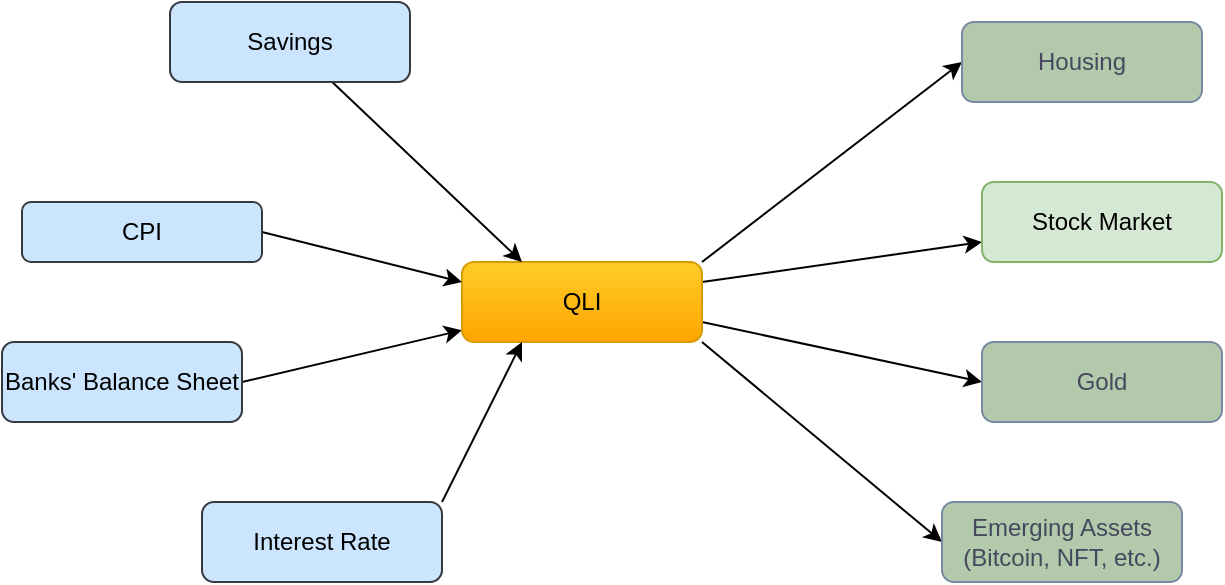 <mxfile pages="3">
    <diagram id="C5RBs43oDa-KdzZeNtuy" name="concept">
        <mxGraphModel dx="1145" dy="771" grid="1" gridSize="10" guides="1" tooltips="1" connect="1" arrows="1" fold="1" page="1" pageScale="1" pageWidth="827" pageHeight="1169" math="0" shadow="0">
            <root>
                <mxCell id="WIyWlLk6GJQsqaUBKTNV-0"/>
                <mxCell id="WIyWlLk6GJQsqaUBKTNV-1" parent="WIyWlLk6GJQsqaUBKTNV-0"/>
                <mxCell id="46C1zrqNfPV2H7ZZXKrt-6" style="edgeStyle=orthogonalEdgeStyle;rounded=1;orthogonalLoop=1;jettySize=auto;html=1;exitX=0.75;exitY=0;exitDx=0;exitDy=0;entryX=0.675;entryY=1;entryDx=0;entryDy=0;entryPerimeter=0;strokeColor=#788AA3;fontColor=#46495D;" parent="WIyWlLk6GJQsqaUBKTNV-1" target="WIyWlLk6GJQsqaUBKTNV-12" edge="1">
                    <mxGeometry relative="1" as="geometry">
                        <mxPoint x="290" y="190" as="sourcePoint"/>
                    </mxGeometry>
                </mxCell>
                <mxCell id="46C1zrqNfPV2H7ZZXKrt-24" style="edgeStyle=orthogonalEdgeStyle;rounded=1;orthogonalLoop=1;jettySize=auto;html=1;exitX=0.75;exitY=0;exitDx=0;exitDy=0;entryX=0.75;entryY=0;entryDx=0;entryDy=0;strokeColor=#788AA3;fontColor=#46495D;startArrow=none;" parent="WIyWlLk6GJQsqaUBKTNV-1" source="46C1zrqNfPV2H7ZZXKrt-3" edge="1">
                    <mxGeometry relative="1" as="geometry">
                        <mxPoint x="670" y="200" as="targetPoint"/>
                    </mxGeometry>
                </mxCell>
                <mxCell id="46C1zrqNfPV2H7ZZXKrt-5" style="edgeStyle=orthogonalEdgeStyle;rounded=1;orthogonalLoop=1;jettySize=auto;html=1;exitX=0.5;exitY=1;exitDx=0;exitDy=0;entryX=0.75;entryY=1;entryDx=0;entryDy=0;strokeColor=#788AA3;fontColor=#46495D;" parent="WIyWlLk6GJQsqaUBKTNV-1" source="46C1zrqNfPV2H7ZZXKrt-3" edge="1">
                    <mxGeometry relative="1" as="geometry">
                        <mxPoint x="290" y="230" as="targetPoint"/>
                    </mxGeometry>
                </mxCell>
                <mxCell id="46C1zrqNfPV2H7ZZXKrt-10" style="edgeStyle=orthogonalEdgeStyle;rounded=1;orthogonalLoop=1;jettySize=auto;html=1;exitX=0.75;exitY=1;exitDx=0;exitDy=0;entryX=0.75;entryY=0;entryDx=0;entryDy=0;strokeColor=#788AA3;fontColor=#46495D;startArrow=none;" parent="WIyWlLk6GJQsqaUBKTNV-1" source="46C1zrqNfPV2H7ZZXKrt-39" edge="1">
                    <mxGeometry relative="1" as="geometry">
                        <mxPoint x="420" y="435" as="targetPoint"/>
                    </mxGeometry>
                </mxCell>
                <mxCell id="46C1zrqNfPV2H7ZZXKrt-41" style="edgeStyle=orthogonalEdgeStyle;rounded=1;orthogonalLoop=1;jettySize=auto;html=1;exitX=0.75;exitY=0;exitDx=0;exitDy=0;entryX=0.4;entryY=1.025;entryDx=0;entryDy=0;entryPerimeter=0;fontColor=#46495D;strokeColor=#788AA3;fillColor=#B2C9AB;" parent="WIyWlLk6GJQsqaUBKTNV-1" source="46C1zrqNfPV2H7ZZXKrt-39" edge="1">
                    <mxGeometry relative="1" as="geometry">
                        <mxPoint x="628" y="241" as="targetPoint"/>
                    </mxGeometry>
                </mxCell>
                <mxCell id="46C1zrqNfPV2H7ZZXKrt-47" style="edgeStyle=orthogonalEdgeStyle;rounded=1;orthogonalLoop=1;jettySize=auto;html=1;exitX=0.25;exitY=1;exitDx=0;exitDy=0;entryX=1;entryY=0.5;entryDx=0;entryDy=0;fontColor=#46495D;strokeColor=#788AA3;fillColor=#B2C9AB;" parent="WIyWlLk6GJQsqaUBKTNV-1" source="46C1zrqNfPV2H7ZZXKrt-39" edge="1">
                    <mxGeometry relative="1" as="geometry">
                        <mxPoint x="380" y="530" as="targetPoint"/>
                    </mxGeometry>
                </mxCell>
                <mxCell id="46C1zrqNfPV2H7ZZXKrt-43" style="edgeStyle=orthogonalEdgeStyle;rounded=1;orthogonalLoop=1;jettySize=auto;html=1;exitX=0;exitY=0.5;exitDx=0;exitDy=0;entryX=0.75;entryY=1;entryDx=0;entryDy=0;fontColor=#46495D;strokeColor=#788AA3;fillColor=#B2C9AB;" parent="WIyWlLk6GJQsqaUBKTNV-1" source="46C1zrqNfPV2H7ZZXKrt-42" edge="1">
                    <mxGeometry relative="1" as="geometry">
                        <Array as="points">
                            <mxPoint x="650" y="85"/>
                            <mxPoint x="650" y="490"/>
                            <mxPoint x="420" y="490"/>
                        </Array>
                        <mxPoint x="420" y="475" as="targetPoint"/>
                    </mxGeometry>
                </mxCell>
                <mxCell id="46C1zrqNfPV2H7ZZXKrt-44" style="edgeStyle=orthogonalEdgeStyle;rounded=1;orthogonalLoop=1;jettySize=auto;html=1;exitX=0.5;exitY=0;exitDx=0;exitDy=0;entryX=0.658;entryY=0.9;entryDx=0;entryDy=0;entryPerimeter=0;fontColor=#46495D;strokeColor=#788AA3;fillColor=#B2C9AB;" parent="WIyWlLk6GJQsqaUBKTNV-1" source="46C1zrqNfPV2H7ZZXKrt-42" edge="1">
                    <mxGeometry relative="1" as="geometry">
                        <mxPoint x="748.96" y="142" as="targetPoint"/>
                    </mxGeometry>
                </mxCell>
                <mxCell id="13" style="edgeStyle=none;html=1;exitX=1;exitY=0.5;exitDx=0;exitDy=0;fontColor=#000000;" edge="1" parent="WIyWlLk6GJQsqaUBKTNV-1" source="0" target="1">
                    <mxGeometry relative="1" as="geometry"/>
                </mxCell>
                <mxCell id="0" value="Banks' Balance Sheet" style="rounded=1;whiteSpace=wrap;html=1;fontSize=12;glass=0;strokeWidth=1;shadow=0;fillColor=#cce5ff;strokeColor=#36393d;fontColor=#000000;" vertex="1" parent="WIyWlLk6GJQsqaUBKTNV-1">
                    <mxGeometry x="330" y="330" width="120" height="40" as="geometry"/>
                </mxCell>
                <mxCell id="15" style="edgeStyle=none;html=1;exitX=1;exitY=0;exitDx=0;exitDy=0;entryX=0;entryY=0.5;entryDx=0;entryDy=0;fontColor=#000000;" edge="1" parent="WIyWlLk6GJQsqaUBKTNV-1" source="1" target="6">
                    <mxGeometry relative="1" as="geometry"/>
                </mxCell>
                <mxCell id="16" style="edgeStyle=none;html=1;exitX=1;exitY=0.25;exitDx=0;exitDy=0;entryX=0;entryY=0.75;entryDx=0;entryDy=0;fontColor=#000000;" edge="1" parent="WIyWlLk6GJQsqaUBKTNV-1" source="1" target="2">
                    <mxGeometry relative="1" as="geometry"/>
                </mxCell>
                <mxCell id="17" style="edgeStyle=none;html=1;exitX=1;exitY=0.75;exitDx=0;exitDy=0;entryX=0;entryY=0.5;entryDx=0;entryDy=0;fontColor=#000000;" edge="1" parent="WIyWlLk6GJQsqaUBKTNV-1" source="1" target="7">
                    <mxGeometry relative="1" as="geometry"/>
                </mxCell>
                <mxCell id="18" style="edgeStyle=none;html=1;exitX=1;exitY=1;exitDx=0;exitDy=0;entryX=0;entryY=0.5;entryDx=0;entryDy=0;fontColor=#000000;" edge="1" parent="WIyWlLk6GJQsqaUBKTNV-1" source="1" target="3">
                    <mxGeometry relative="1" as="geometry"/>
                </mxCell>
                <mxCell id="1" value="QLI" style="rounded=1;whiteSpace=wrap;html=1;fontSize=12;glass=0;strokeWidth=1;shadow=0;fillColor=#ffcd28;strokeColor=#d79b00;gradientColor=#ffa500;" vertex="1" parent="WIyWlLk6GJQsqaUBKTNV-1">
                    <mxGeometry x="560" y="290" width="120" height="40" as="geometry"/>
                </mxCell>
                <mxCell id="2" value="Stock Market" style="rounded=1;whiteSpace=wrap;html=1;fontSize=12;glass=0;strokeWidth=1;shadow=0;fillColor=#d5e8d4;strokeColor=#82b366;fontColor=#000000;" vertex="1" parent="WIyWlLk6GJQsqaUBKTNV-1">
                    <mxGeometry x="820" y="250" width="120" height="40" as="geometry"/>
                </mxCell>
                <mxCell id="3" value="Emerging Assets&lt;br&gt;(Bitcoin, NFT, etc.)" style="rounded=1;whiteSpace=wrap;html=1;fontSize=12;glass=0;strokeWidth=1;shadow=0;fillColor=#B2C9AB;strokeColor=#788AA3;fontColor=#46495D;" vertex="1" parent="WIyWlLk6GJQsqaUBKTNV-1">
                    <mxGeometry x="800" y="410" width="120" height="40" as="geometry"/>
                </mxCell>
                <mxCell id="11" style="edgeStyle=none;html=1;entryX=0.25;entryY=0;entryDx=0;entryDy=0;fontColor=#000000;" edge="1" parent="WIyWlLk6GJQsqaUBKTNV-1" source="5" target="1">
                    <mxGeometry relative="1" as="geometry"/>
                </mxCell>
                <mxCell id="5" value="Savings" style="rounded=1;whiteSpace=wrap;html=1;fontSize=12;glass=0;strokeWidth=1;shadow=0;fillColor=#cce5ff;strokeColor=#36393d;fontColor=#000000;" vertex="1" parent="WIyWlLk6GJQsqaUBKTNV-1">
                    <mxGeometry x="414" y="160" width="120" height="40" as="geometry"/>
                </mxCell>
                <mxCell id="6" value="Housing" style="rounded=1;whiteSpace=wrap;html=1;fontSize=12;glass=0;strokeWidth=1;shadow=0;fillColor=#B2C9AB;strokeColor=#788AA3;fontColor=#46495D;" vertex="1" parent="WIyWlLk6GJQsqaUBKTNV-1">
                    <mxGeometry x="810" y="170" width="120" height="40" as="geometry"/>
                </mxCell>
                <mxCell id="7" value="Gold" style="rounded=1;whiteSpace=wrap;html=1;fontSize=12;glass=0;strokeWidth=1;shadow=0;fillColor=#B2C9AB;strokeColor=#788AA3;fontColor=#46495D;" vertex="1" parent="WIyWlLk6GJQsqaUBKTNV-1">
                    <mxGeometry x="820" y="330" width="120" height="40" as="geometry"/>
                </mxCell>
                <mxCell id="12" style="edgeStyle=none;html=1;exitX=1;exitY=0.5;exitDx=0;exitDy=0;entryX=0;entryY=0.25;entryDx=0;entryDy=0;fontColor=#000000;" edge="1" parent="WIyWlLk6GJQsqaUBKTNV-1" source="9" target="1">
                    <mxGeometry relative="1" as="geometry"/>
                </mxCell>
                <mxCell id="9" value="CPI" style="rounded=1;whiteSpace=wrap;html=1;fontSize=12;glass=0;strokeWidth=1;shadow=0;fillColor=#cce5ff;strokeColor=#36393d;fontColor=#000000;" vertex="1" parent="WIyWlLk6GJQsqaUBKTNV-1">
                    <mxGeometry x="340" y="260" width="120" height="30" as="geometry"/>
                </mxCell>
                <mxCell id="14" style="edgeStyle=none;html=1;exitX=1;exitY=0;exitDx=0;exitDy=0;entryX=0.25;entryY=1;entryDx=0;entryDy=0;fontColor=#000000;" edge="1" parent="WIyWlLk6GJQsqaUBKTNV-1" source="10" target="1">
                    <mxGeometry relative="1" as="geometry"/>
                </mxCell>
                <mxCell id="10" value="Interest Rate" style="rounded=1;whiteSpace=wrap;html=1;fontSize=12;glass=0;strokeWidth=1;shadow=0;fillColor=#cce5ff;strokeColor=#36393d;fontColor=#000000;" vertex="1" parent="WIyWlLk6GJQsqaUBKTNV-1">
                    <mxGeometry x="430" y="410" width="120" height="40" as="geometry"/>
                </mxCell>
            </root>
        </mxGraphModel>
    </diagram>
    <diagram id="NNsAt_jduuyerDblZ2Vs" name="architecture">
        <mxGraphModel dx="802" dy="566" grid="1" gridSize="10" guides="1" tooltips="1" connect="1" arrows="1" fold="1" page="1" pageScale="1" pageWidth="827" pageHeight="1169" math="0" shadow="0">
            <root>
                <mxCell id="CKZqvwoXIe6cBRnnbAcG-0"/>
                <mxCell id="CKZqvwoXIe6cBRnnbAcG-1" parent="CKZqvwoXIe6cBRnnbAcG-0"/>
                <mxCell id="oso1BwOqgX3VS6e-6wmC-3" value="Economy" style="group;fontStyle=1;rounded=1;strokeColor=default;shadow=1;" vertex="1" connectable="0" parent="CKZqvwoXIe6cBRnnbAcG-1">
                    <mxGeometry x="210" y="190" width="340" height="350" as="geometry"/>
                </mxCell>
                <mxCell id="lI1vc82rHORZV2ty-l43-1" style="edgeStyle=orthogonalEdgeStyle;rounded=0;orthogonalLoop=1;jettySize=auto;html=1;exitX=1;exitY=0.75;exitDx=0;exitDy=0;" edge="1" parent="oso1BwOqgX3VS6e-6wmC-3" source="JGRdY1BgHVwiVRzi3HH6-1" target="lI1vc82rHORZV2ty-l43-0">
                    <mxGeometry relative="1" as="geometry"/>
                </mxCell>
                <mxCell id="JGRdY1BgHVwiVRzi3HH6-1" value="Indicators" style="rounded=1;whiteSpace=wrap;html=1;fillColor=#d5e8d4;strokeColor=#82b366;arcSize=50;" vertex="1" parent="oso1BwOqgX3VS6e-6wmC-3">
                    <mxGeometry x="100" y="159.999" width="136" height="67.742" as="geometry"/>
                </mxCell>
                <mxCell id="oso1BwOqgX3VS6e-6wmC-0" style="edgeStyle=orthogonalEdgeStyle;rounded=0;orthogonalLoop=1;jettySize=auto;html=1;" edge="1" parent="oso1BwOqgX3VS6e-6wmC-3" source="JGRdY1BgHVwiVRzi3HH6-2" target="JGRdY1BgHVwiVRzi3HH6-1">
                    <mxGeometry relative="1" as="geometry"/>
                </mxCell>
                <mxCell id="oso1BwOqgX3VS6e-6wmC-8" value="timely processing" style="edgeLabel;html=1;align=center;verticalAlign=middle;resizable=0;points=[];" vertex="1" connectable="0" parent="oso1BwOqgX3VS6e-6wmC-0">
                    <mxGeometry x="-0.573" y="3" relative="1" as="geometry">
                        <mxPoint as="offset"/>
                    </mxGeometry>
                </mxCell>
                <mxCell id="JGRdY1BgHVwiVRzi3HH6-2" value="Markets" style="rounded=1;whiteSpace=wrap;html=1;" vertex="1" parent="oso1BwOqgX3VS6e-6wmC-3">
                    <mxGeometry x="-15.997" y="60" width="136" height="67.742" as="geometry"/>
                </mxCell>
                <mxCell id="oso1BwOqgX3VS6e-6wmC-1" style="edgeStyle=orthogonalEdgeStyle;rounded=0;orthogonalLoop=1;jettySize=auto;html=1;exitX=0;exitY=0.25;exitDx=0;exitDy=0;" edge="1" parent="oso1BwOqgX3VS6e-6wmC-3" source="JGRdY1BgHVwiVRzi3HH6-3" target="JGRdY1BgHVwiVRzi3HH6-1">
                    <mxGeometry relative="1" as="geometry"/>
                </mxCell>
                <mxCell id="oso1BwOqgX3VS6e-6wmC-7" value="Import" style="edgeLabel;html=1;align=center;verticalAlign=middle;resizable=0;points=[];" vertex="1" connectable="0" parent="oso1BwOqgX3VS6e-6wmC-1">
                    <mxGeometry x="-0.253" y="4" relative="1" as="geometry">
                        <mxPoint as="offset"/>
                    </mxGeometry>
                </mxCell>
                <mxCell id="JGRdY1BgHVwiVRzi3HH6-3" value="Sectors" style="rounded=1;whiteSpace=wrap;html=1;" vertex="1" parent="oso1BwOqgX3VS6e-6wmC-3">
                    <mxGeometry x="236" y="79.997" width="136" height="67.742" as="geometry"/>
                </mxCell>
                <mxCell id="oso1BwOqgX3VS6e-6wmC-2" style="edgeStyle=orthogonalEdgeStyle;rounded=0;orthogonalLoop=1;jettySize=auto;html=1;exitX=1;exitY=0.5;exitDx=0;exitDy=0;entryX=0.5;entryY=1;entryDx=0;entryDy=0;" edge="1" parent="oso1BwOqgX3VS6e-6wmC-3" source="JGRdY1BgHVwiVRzi3HH6-4" target="JGRdY1BgHVwiVRzi3HH6-1">
                    <mxGeometry relative="1" as="geometry"/>
                </mxCell>
                <mxCell id="oso1BwOqgX3VS6e-6wmC-6" value="Manual edit" style="edgeLabel;html=1;align=center;verticalAlign=middle;resizable=0;points=[];" vertex="1" connectable="0" parent="oso1BwOqgX3VS6e-6wmC-2">
                    <mxGeometry x="-0.047" y="2" relative="1" as="geometry">
                        <mxPoint as="offset"/>
                    </mxGeometry>
                </mxCell>
                <mxCell id="JGRdY1BgHVwiVRzi3HH6-4" value="News" style="rounded=1;whiteSpace=wrap;html=1;" vertex="1" parent="oso1BwOqgX3VS6e-6wmC-3">
                    <mxGeometry x="102.003" y="299.998" width="136" height="67.742" as="geometry"/>
                </mxCell>
                <mxCell id="lI1vc82rHORZV2ty-l43-0" value="" style="strokeWidth=2;html=1;shape=mxgraph.flowchart.database;whiteSpace=wrap;rounded=1;shadow=1;" vertex="1" parent="oso1BwOqgX3VS6e-6wmC-3">
                    <mxGeometry x="256" y="180" width="60" height="60" as="geometry"/>
                </mxCell>
            </root>
        </mxGraphModel>
    </diagram>
    <diagram id="iR-nfiJCWFu1bvOtKLY3" name="UX">
        <mxGraphModel dx="802" dy="1735" grid="1" gridSize="10" guides="1" tooltips="1" connect="1" arrows="1" fold="1" page="1" pageScale="1" pageWidth="827" pageHeight="1169" math="0" shadow="0">
            <root>
                <mxCell id="kL_oIdWE3ERjZyZuCVRg-0"/>
                <mxCell id="kL_oIdWE3ERjZyZuCVRg-1" parent="kL_oIdWE3ERjZyZuCVRg-0"/>
                <mxCell id="R64345A5zoMkeh7rRmpc-5" style="edgeStyle=orthogonalEdgeStyle;rounded=0;orthogonalLoop=1;jettySize=auto;html=1;" edge="1" parent="kL_oIdWE3ERjZyZuCVRg-1" source="R64345A5zoMkeh7rRmpc-0" target="R64345A5zoMkeh7rRmpc-4">
                    <mxGeometry relative="1" as="geometry"/>
                </mxCell>
                <mxCell id="R64345A5zoMkeh7rRmpc-0" value="messenger" style="html=1;verticalLabelPosition=bottom;align=center;labelBackgroundColor=#ffffff;verticalAlign=top;strokeWidth=2;strokeColor=#0080F0;shadow=0;dashed=0;shape=mxgraph.ios7.icons.smartphone;rounded=1;" vertex="1" parent="kL_oIdWE3ERjZyZuCVRg-1">
                    <mxGeometry x="420" y="270" width="18" height="30" as="geometry"/>
                </mxCell>
                <mxCell id="R64345A5zoMkeh7rRmpc-6" style="edgeStyle=orthogonalEdgeStyle;rounded=0;orthogonalLoop=1;jettySize=auto;html=1;" edge="1" parent="kL_oIdWE3ERjZyZuCVRg-1" source="R64345A5zoMkeh7rRmpc-2" target="R64345A5zoMkeh7rRmpc-3">
                    <mxGeometry relative="1" as="geometry"/>
                </mxCell>
                <mxCell id="R64345A5zoMkeh7rRmpc-7" value="Monitor" style="edgeLabel;html=1;align=center;verticalAlign=middle;resizable=0;points=[];rotation=90;" vertex="1" connectable="0" parent="R64345A5zoMkeh7rRmpc-6">
                    <mxGeometry x="-0.352" y="-1" relative="1" as="geometry">
                        <mxPoint as="offset"/>
                    </mxGeometry>
                </mxCell>
                <mxCell id="R64345A5zoMkeh7rRmpc-2" value="OP team" style="verticalLabelPosition=bottom;html=1;verticalAlign=top;align=center;strokeColor=none;fillColor=#00BEF2;shape=mxgraph.azure.user;rounded=1;shadow=1;" vertex="1" parent="kL_oIdWE3ERjZyZuCVRg-1">
                    <mxGeometry x="329.5" y="30" width="47.5" height="50" as="geometry"/>
                </mxCell>
                <mxCell id="R64345A5zoMkeh7rRmpc-9" style="edgeStyle=orthogonalEdgeStyle;rounded=0;orthogonalLoop=1;jettySize=auto;html=1;entryX=0.75;entryY=0.342;entryDx=0;entryDy=0;entryPerimeter=0;" edge="1" parent="kL_oIdWE3ERjZyZuCVRg-1" source="R64345A5zoMkeh7rRmpc-3" target="R64345A5zoMkeh7rRmpc-16">
                    <mxGeometry relative="1" as="geometry"/>
                </mxCell>
                <mxCell id="R64345A5zoMkeh7rRmpc-3" value="desktop" style="sketch=0;outlineConnect=0;gradientColor=none;fontColor=#545B64;strokeColor=none;fillColor=#879196;dashed=0;verticalLabelPosition=bottom;verticalAlign=top;align=center;html=1;fontSize=12;fontStyle=0;aspect=fixed;shape=mxgraph.aws4.illustration_desktop;pointerEvents=1;rounded=1;shadow=1;" vertex="1" parent="kL_oIdWE3ERjZyZuCVRg-1">
                    <mxGeometry x="480" y="80" width="67.03" height="61" as="geometry"/>
                </mxCell>
                <mxCell id="R64345A5zoMkeh7rRmpc-21" style="edgeStyle=orthogonalEdgeStyle;rounded=0;orthogonalLoop=1;jettySize=auto;html=1;" edge="1" parent="kL_oIdWE3ERjZyZuCVRg-1" source="R64345A5zoMkeh7rRmpc-4" target="R64345A5zoMkeh7rRmpc-16">
                    <mxGeometry relative="1" as="geometry">
                        <Array as="points">
                            <mxPoint x="570" y="200"/>
                        </Array>
                    </mxGeometry>
                </mxCell>
                <mxCell id="R64345A5zoMkeh7rRmpc-22" value="subscribe" style="edgeLabel;html=1;align=center;verticalAlign=middle;resizable=0;points=[];" vertex="1" connectable="0" parent="R64345A5zoMkeh7rRmpc-21">
                    <mxGeometry x="0.193" y="4" relative="1" as="geometry">
                        <mxPoint as="offset"/>
                    </mxGeometry>
                </mxCell>
                <mxCell id="R64345A5zoMkeh7rRmpc-4" value="Users" style="sketch=0;outlineConnect=0;fontColor=#232F3E;gradientColor=none;fillColor=#232F3D;strokeColor=none;dashed=0;verticalLabelPosition=bottom;verticalAlign=top;align=center;html=1;fontSize=12;fontStyle=0;aspect=fixed;pointerEvents=1;shape=mxgraph.aws4.users;rounded=1;shadow=1;" vertex="1" parent="kL_oIdWE3ERjZyZuCVRg-1">
                    <mxGeometry x="510" y="300" width="78" height="78" as="geometry"/>
                </mxCell>
                <mxCell id="R64345A5zoMkeh7rRmpc-10" style="edgeStyle=orthogonalEdgeStyle;rounded=0;orthogonalLoop=1;jettySize=auto;html=1;exitX=0.93;exitY=0.93;exitDx=0;exitDy=0;exitPerimeter=0;entryX=0.167;entryY=0.167;entryDx=0;entryDy=0;entryPerimeter=0;" edge="1" parent="kL_oIdWE3ERjZyZuCVRg-1" source="R64345A5zoMkeh7rRmpc-8" target="R64345A5zoMkeh7rRmpc-0">
                    <mxGeometry relative="1" as="geometry"/>
                </mxCell>
                <mxCell id="R64345A5zoMkeh7rRmpc-20" value="post" style="edgeLabel;html=1;align=center;verticalAlign=middle;resizable=0;points=[];" vertex="1" connectable="0" parent="R64345A5zoMkeh7rRmpc-10">
                    <mxGeometry x="-0.284" y="-2" relative="1" as="geometry">
                        <mxPoint as="offset"/>
                    </mxGeometry>
                </mxCell>
                <mxCell id="R64345A5zoMkeh7rRmpc-13" style="edgeStyle=orthogonalEdgeStyle;rounded=0;orthogonalLoop=1;jettySize=auto;html=1;exitX=0.5;exitY=1;exitDx=0;exitDy=0;exitPerimeter=0;entryX=-0.033;entryY=0.848;entryDx=0;entryDy=0;entryPerimeter=0;startArrow=none;" edge="1" parent="kL_oIdWE3ERjZyZuCVRg-1" source="R64345A5zoMkeh7rRmpc-23" target="R64345A5zoMkeh7rRmpc-11">
                    <mxGeometry relative="1" as="geometry"/>
                </mxCell>
                <mxCell id="R64345A5zoMkeh7rRmpc-19" value="newsletter" style="edgeLabel;html=1;align=center;verticalAlign=middle;resizable=0;points=[];" vertex="1" connectable="0" parent="R64345A5zoMkeh7rRmpc-13">
                    <mxGeometry x="0.205" relative="1" as="geometry">
                        <mxPoint as="offset"/>
                    </mxGeometry>
                </mxCell>
                <mxCell id="R64345A5zoMkeh7rRmpc-8" value="internet" style="outlineConnect=0;dashed=0;verticalLabelPosition=bottom;verticalAlign=top;align=center;html=1;shape=mxgraph.aws3.internet_2;fillColor=#D2D3D3;gradientColor=none;rounded=1;shadow=1;strokeColor=default;" vertex="1" parent="kL_oIdWE3ERjZyZuCVRg-1">
                    <mxGeometry x="250" y="246" width="79.5" height="54" as="geometry"/>
                </mxCell>
                <mxCell id="R64345A5zoMkeh7rRmpc-14" style="edgeStyle=orthogonalEdgeStyle;rounded=0;orthogonalLoop=1;jettySize=auto;html=1;" edge="1" parent="kL_oIdWE3ERjZyZuCVRg-1" source="R64345A5zoMkeh7rRmpc-11" target="R64345A5zoMkeh7rRmpc-4">
                    <mxGeometry relative="1" as="geometry"/>
                </mxCell>
                <mxCell id="R64345A5zoMkeh7rRmpc-11" value="email" style="html=1;verticalLabelPosition=bottom;align=center;labelBackgroundColor=#ffffff;verticalAlign=top;strokeWidth=2;strokeColor=#0080F0;shadow=0;dashed=0;shape=mxgraph.ios7.icons.mail;rounded=1;" vertex="1" parent="kL_oIdWE3ERjZyZuCVRg-1">
                    <mxGeometry x="414" y="361.5" width="30" height="16.5" as="geometry"/>
                </mxCell>
                <mxCell id="R64345A5zoMkeh7rRmpc-18" style="edgeStyle=orthogonalEdgeStyle;rounded=0;orthogonalLoop=1;jettySize=auto;html=1;entryX=1;entryY=0.7;entryDx=0;entryDy=0;entryPerimeter=0;" edge="1" parent="kL_oIdWE3ERjZyZuCVRg-1" source="R64345A5zoMkeh7rRmpc-16" target="R64345A5zoMkeh7rRmpc-8">
                    <mxGeometry relative="1" as="geometry"/>
                </mxCell>
                <mxCell id="R64345A5zoMkeh7rRmpc-16" value="servers" style="verticalLabelPosition=bottom;sketch=0;aspect=fixed;html=1;verticalAlign=top;strokeColor=#232F3E;align=center;outlineConnect=0;shape=mxgraph.citrix.web_server;shadow=1;dashed=0;fontFamily=Helvetica;fontSize=12;fontColor=#232F3E;fillColor=#ffffff;" vertex="1" parent="kL_oIdWE3ERjZyZuCVRg-1">
                    <mxGeometry x="370" y="140" width="60" height="60" as="geometry"/>
                </mxCell>
                <mxCell id="R64345A5zoMkeh7rRmpc-23" value="" style="sketch=0;html=1;aspect=fixed;strokeColor=none;shadow=0;align=center;verticalAlign=top;fillColor=#3B8DF1;shape=mxgraph.gcp2.clock;rounded=1;" vertex="1" parent="kL_oIdWE3ERjZyZuCVRg-1">
                    <mxGeometry x="274.75" y="348" width="30" height="30" as="geometry"/>
                </mxCell>
                <mxCell id="R64345A5zoMkeh7rRmpc-24" value="" style="edgeStyle=orthogonalEdgeStyle;rounded=0;orthogonalLoop=1;jettySize=auto;html=1;exitX=0.5;exitY=1;exitDx=0;exitDy=0;exitPerimeter=0;entryX=-0.033;entryY=0.848;entryDx=0;entryDy=0;entryPerimeter=0;endArrow=none;" edge="1" parent="kL_oIdWE3ERjZyZuCVRg-1" source="R64345A5zoMkeh7rRmpc-8" target="R64345A5zoMkeh7rRmpc-23">
                    <mxGeometry relative="1" as="geometry">
                        <mxPoint x="289.75" y="300" as="sourcePoint"/>
                        <mxPoint x="413.01" y="375.492" as="targetPoint"/>
                    </mxGeometry>
                </mxCell>
                <mxCell id="R64345A5zoMkeh7rRmpc-27" value="" style="edgeStyle=orthogonalEdgeStyle;rounded=0;orthogonalLoop=1;jettySize=auto;html=1;" edge="1" parent="kL_oIdWE3ERjZyZuCVRg-1" source="R64345A5zoMkeh7rRmpc-26" target="R64345A5zoMkeh7rRmpc-16">
                    <mxGeometry relative="1" as="geometry"/>
                </mxCell>
                <mxCell id="R64345A5zoMkeh7rRmpc-28" value="" style="edgeStyle=orthogonalEdgeStyle;rounded=0;orthogonalLoop=1;jettySize=auto;html=1;" edge="1" parent="kL_oIdWE3ERjZyZuCVRg-1" source="R64345A5zoMkeh7rRmpc-26" target="R64345A5zoMkeh7rRmpc-16">
                    <mxGeometry relative="1" as="geometry"/>
                </mxCell>
                <mxCell id="R64345A5zoMkeh7rRmpc-29" value="iterate" style="edgeLabel;html=1;align=center;verticalAlign=middle;resizable=0;points=[];" vertex="1" connectable="0" parent="R64345A5zoMkeh7rRmpc-28">
                    <mxGeometry x="-0.294" y="-1" relative="1" as="geometry">
                        <mxPoint x="1" as="offset"/>
                    </mxGeometry>
                </mxCell>
                <mxCell id="R64345A5zoMkeh7rRmpc-26" value="Dev" style="verticalLabelPosition=bottom;html=1;verticalAlign=top;align=center;strokeColor=none;fillColor=#00BEF2;shape=mxgraph.azure.user;rounded=1;shadow=1;" vertex="1" parent="kL_oIdWE3ERjZyZuCVRg-1">
                    <mxGeometry x="190" y="160" width="47.5" height="50" as="geometry"/>
                </mxCell>
                <mxCell id="R64345A5zoMkeh7rRmpc-30" value="User Experience" style="fillColor=#4DA1F5;strokeColor=none;shadow=1;gradientColor=none;fontSize=14;align=left;spacingLeft=50;fontColor=#ffffff;rounded=1;" vertex="1" parent="kL_oIdWE3ERjZyZuCVRg-1">
                    <mxGeometry x="180" y="-10" width="460" height="20" as="geometry"/>
                </mxCell>
            </root>
        </mxGraphModel>
    </diagram>
</mxfile>